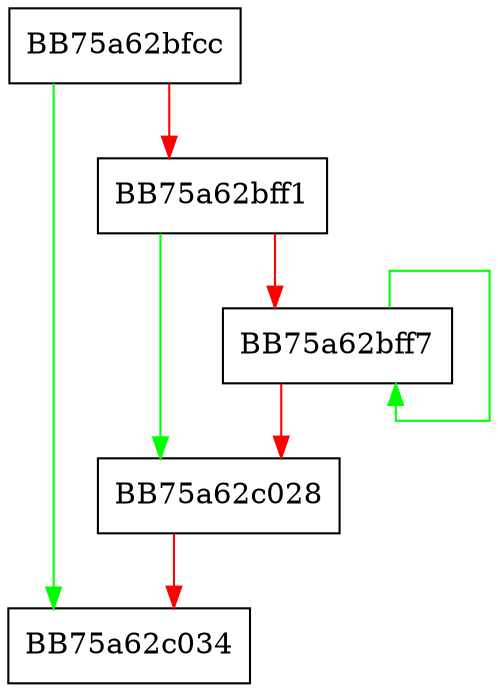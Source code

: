 digraph sqlite3DeleteColumnNames {
  node [shape="box"];
  graph [splines=ortho];
  BB75a62bfcc -> BB75a62c034 [color="green"];
  BB75a62bfcc -> BB75a62bff1 [color="red"];
  BB75a62bff1 -> BB75a62c028 [color="green"];
  BB75a62bff1 -> BB75a62bff7 [color="red"];
  BB75a62bff7 -> BB75a62bff7 [color="green"];
  BB75a62bff7 -> BB75a62c028 [color="red"];
  BB75a62c028 -> BB75a62c034 [color="red"];
}